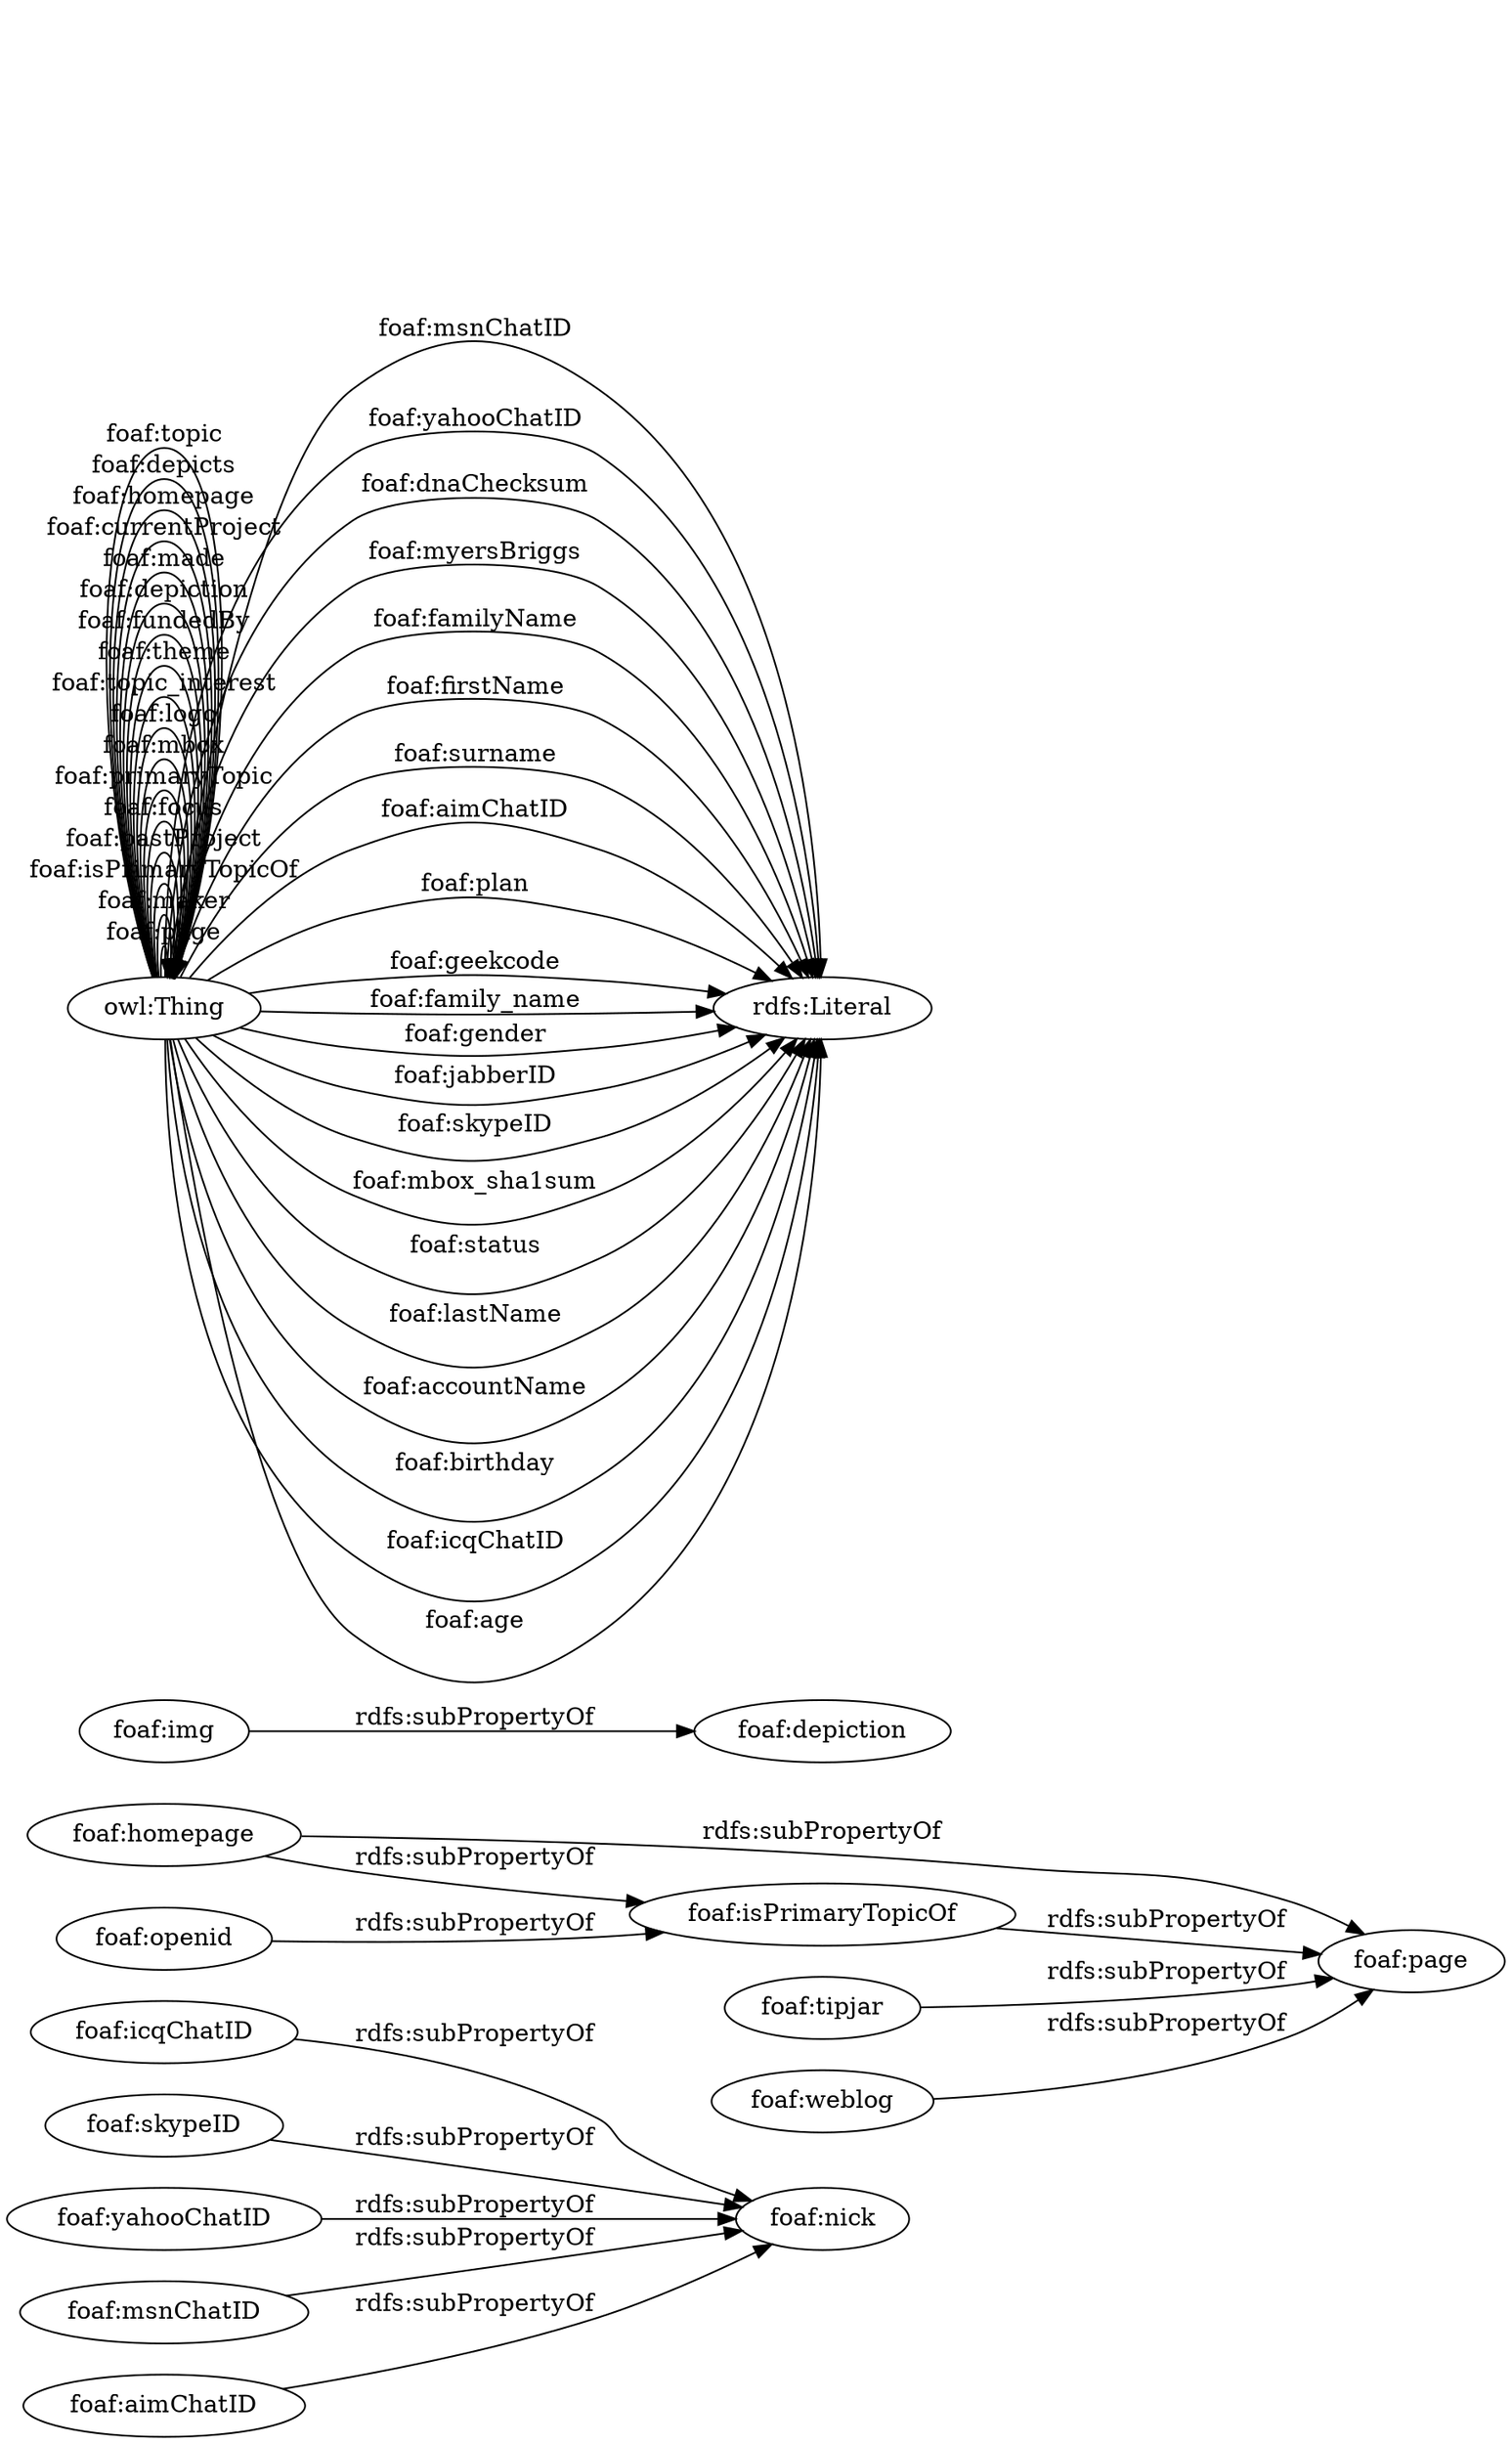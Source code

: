 digraph ar2dtool_diagram { 
rankdir=LR;
size="1501"
	"foaf:icqChatID" -> "foaf:nick" [ label = "rdfs:subPropertyOf" ];
	"foaf:isPrimaryTopicOf" -> "foaf:page" [ label = "rdfs:subPropertyOf" ];
	"foaf:openid" -> "foaf:isPrimaryTopicOf" [ label = "rdfs:subPropertyOf" ];
	"foaf:skypeID" -> "foaf:nick" [ label = "rdfs:subPropertyOf" ];
	"foaf:yahooChatID" -> "foaf:nick" [ label = "rdfs:subPropertyOf" ];
	"foaf:homepage" -> "foaf:page" [ label = "rdfs:subPropertyOf" ];
	"foaf:homepage" -> "foaf:isPrimaryTopicOf" [ label = "rdfs:subPropertyOf" ];
	"foaf:img" -> "foaf:depiction" [ label = "rdfs:subPropertyOf" ];
	"foaf:msnChatID" -> "foaf:nick" [ label = "rdfs:subPropertyOf" ];
	"foaf:tipjar" -> "foaf:page" [ label = "rdfs:subPropertyOf" ];
	"foaf:weblog" -> "foaf:page" [ label = "rdfs:subPropertyOf" ];
	"foaf:aimChatID" -> "foaf:nick" [ label = "rdfs:subPropertyOf" ];
	"owl:Thing" -> "owl:Thing" [ label = "foaf:page" ];
	"owl:Thing" -> "rdfs:Literal" [ label = "foaf:msnChatID" ];
	"owl:Thing" -> "owl:Thing" [ label = "foaf:maker" ];
	"owl:Thing" -> "rdfs:Literal" [ label = "foaf:yahooChatID" ];
	"owl:Thing" -> "rdfs:Literal" [ label = "foaf:dnaChecksum" ];
	"owl:Thing" -> "owl:Thing" [ label = "foaf:isPrimaryTopicOf" ];
	"owl:Thing" -> "rdfs:Literal" [ label = "foaf:myersBriggs" ];
	"owl:Thing" -> "rdfs:Literal" [ label = "foaf:familyName" ];
	"owl:Thing" -> "owl:Thing" [ label = "foaf:pastProject" ];
	"owl:Thing" -> "owl:Thing" [ label = "foaf:focus" ];
	"owl:Thing" -> "owl:Thing" [ label = "foaf:primaryTopic" ];
	"owl:Thing" -> "rdfs:Literal" [ label = "foaf:firstName" ];
	"owl:Thing" -> "rdfs:Literal" [ label = "foaf:surname" ];
	"owl:Thing" -> "owl:Thing" [ label = "foaf:mbox" ];
	"owl:Thing" -> "owl:Thing" [ label = "foaf:logo" ];
	"owl:Thing" -> "owl:Thing" [ label = "foaf:topic_interest" ];
	"owl:Thing" -> "rdfs:Literal" [ label = "foaf:aimChatID" ];
	"owl:Thing" -> "owl:Thing" [ label = "foaf:theme" ];
	"owl:Thing" -> "owl:Thing" [ label = "foaf:fundedBy" ];
	"owl:Thing" -> "rdfs:Literal" [ label = "foaf:plan" ];
	"owl:Thing" -> "rdfs:Literal" [ label = "foaf:geekcode" ];
	"owl:Thing" -> "rdfs:Literal" [ label = "foaf:family_name" ];
	"owl:Thing" -> "rdfs:Literal" [ label = "foaf:gender" ];
	"owl:Thing" -> "owl:Thing" [ label = "foaf:depiction" ];
	"owl:Thing" -> "rdfs:Literal" [ label = "foaf:jabberID" ];
	"owl:Thing" -> "owl:Thing" [ label = "foaf:made" ];
	"owl:Thing" -> "owl:Thing" [ label = "foaf:currentProject" ];
	"owl:Thing" -> "rdfs:Literal" [ label = "foaf:skypeID" ];
	"owl:Thing" -> "rdfs:Literal" [ label = "foaf:mbox_sha1sum" ];
	"owl:Thing" -> "rdfs:Literal" [ label = "foaf:status" ];
	"owl:Thing" -> "rdfs:Literal" [ label = "foaf:lastName" ];
	"owl:Thing" -> "rdfs:Literal" [ label = "foaf:accountName" ];
	"owl:Thing" -> "rdfs:Literal" [ label = "foaf:birthday" ];
	"owl:Thing" -> "rdfs:Literal" [ label = "foaf:icqChatID" ];
	"owl:Thing" -> "rdfs:Literal" [ label = "foaf:age" ];
	"owl:Thing" -> "owl:Thing" [ label = "foaf:homepage" ];
	"owl:Thing" -> "owl:Thing" [ label = "foaf:depicts" ];
	"owl:Thing" -> "owl:Thing" [ label = "foaf:topic" ];

}
